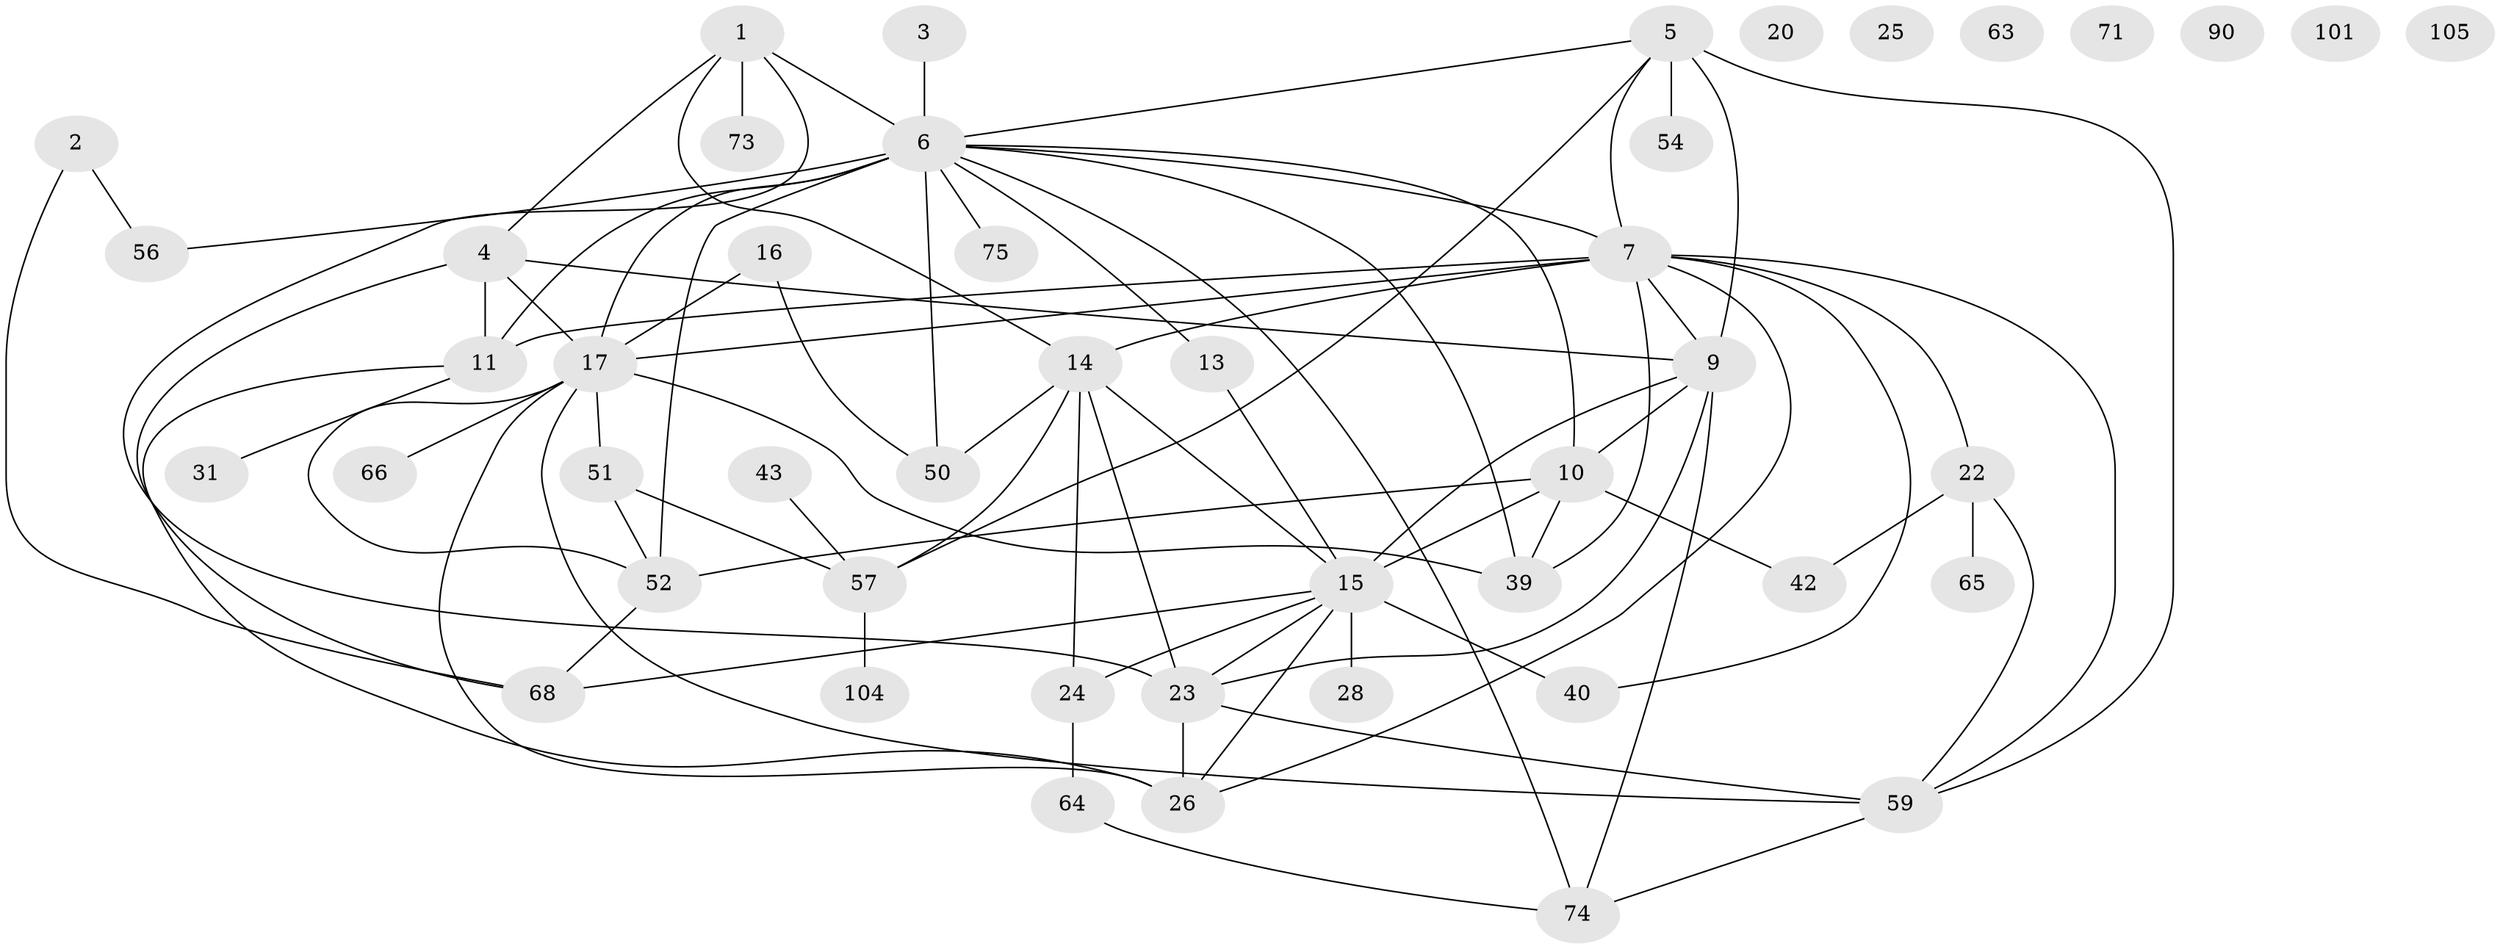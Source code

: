 // original degree distribution, {3: 0.22641509433962265, 2: 0.20754716981132076, 1: 0.18867924528301888, 5: 0.12264150943396226, 4: 0.16037735849056603, 7: 0.009433962264150943, 0: 0.05660377358490566, 6: 0.018867924528301886, 8: 0.009433962264150943}
// Generated by graph-tools (version 1.1) at 2025/16/03/04/25 18:16:45]
// undirected, 47 vertices, 81 edges
graph export_dot {
graph [start="1"]
  node [color=gray90,style=filled];
  1 [super="+87"];
  2 [super="+27+85"];
  3 [super="+37"];
  4 [super="+19"];
  5 [super="+21+34+18+8"];
  6 [super="+97+38+30"];
  7 [super="+84+47+29+55"];
  9 [super="+77"];
  10 [super="+41"];
  11 [super="+12+61"];
  13;
  14 [super="+95+48"];
  15 [super="+45+102+32+83"];
  16 [super="+70"];
  17 [super="+33+58+98"];
  20 [super="+62"];
  22 [super="+91"];
  23 [super="+36+35"];
  24 [super="+69"];
  25;
  26 [super="+72"];
  28;
  31;
  39 [super="+44"];
  40;
  42 [super="+76"];
  43 [super="+46"];
  50 [super="+89"];
  51 [super="+82"];
  52 [super="+53"];
  54;
  56;
  57 [super="+81"];
  59 [super="+67+92"];
  63;
  64 [super="+99"];
  65;
  66 [super="+78"];
  68 [super="+86"];
  71;
  73;
  74 [super="+79"];
  75;
  90;
  101;
  104;
  105;
  1 -- 73;
  1 -- 6;
  1 -- 4;
  1 -- 14;
  1 -- 23;
  2 -- 56;
  2 -- 68;
  3 -- 6;
  4 -- 17;
  4 -- 68;
  4 -- 11;
  4 -- 9;
  5 -- 59 [weight=2];
  5 -- 54;
  5 -- 6;
  5 -- 57;
  5 -- 7;
  5 -- 9;
  6 -- 56;
  6 -- 11 [weight=2];
  6 -- 74;
  6 -- 13;
  6 -- 7;
  6 -- 39;
  6 -- 10;
  6 -- 75;
  6 -- 17;
  6 -- 52;
  6 -- 50;
  7 -- 40;
  7 -- 22;
  7 -- 9;
  7 -- 26;
  7 -- 11;
  7 -- 17;
  7 -- 39;
  7 -- 14;
  7 -- 59;
  9 -- 15 [weight=3];
  9 -- 74;
  9 -- 23;
  9 -- 10;
  10 -- 15 [weight=2];
  10 -- 52;
  10 -- 42;
  10 -- 39;
  11 -- 26;
  11 -- 31;
  13 -- 15;
  14 -- 24;
  14 -- 57;
  14 -- 23;
  14 -- 15;
  14 -- 50;
  15 -- 40;
  15 -- 28;
  15 -- 68;
  15 -- 24;
  15 -- 26;
  15 -- 23;
  16 -- 17;
  16 -- 50;
  17 -- 26 [weight=2];
  17 -- 66;
  17 -- 51;
  17 -- 52;
  17 -- 59;
  17 -- 39;
  22 -- 65;
  22 -- 59;
  22 -- 42;
  23 -- 59 [weight=2];
  23 -- 26 [weight=2];
  24 -- 64;
  43 -- 57;
  51 -- 57;
  51 -- 52;
  52 -- 68;
  57 -- 104;
  59 -- 74;
  64 -- 74;
}
